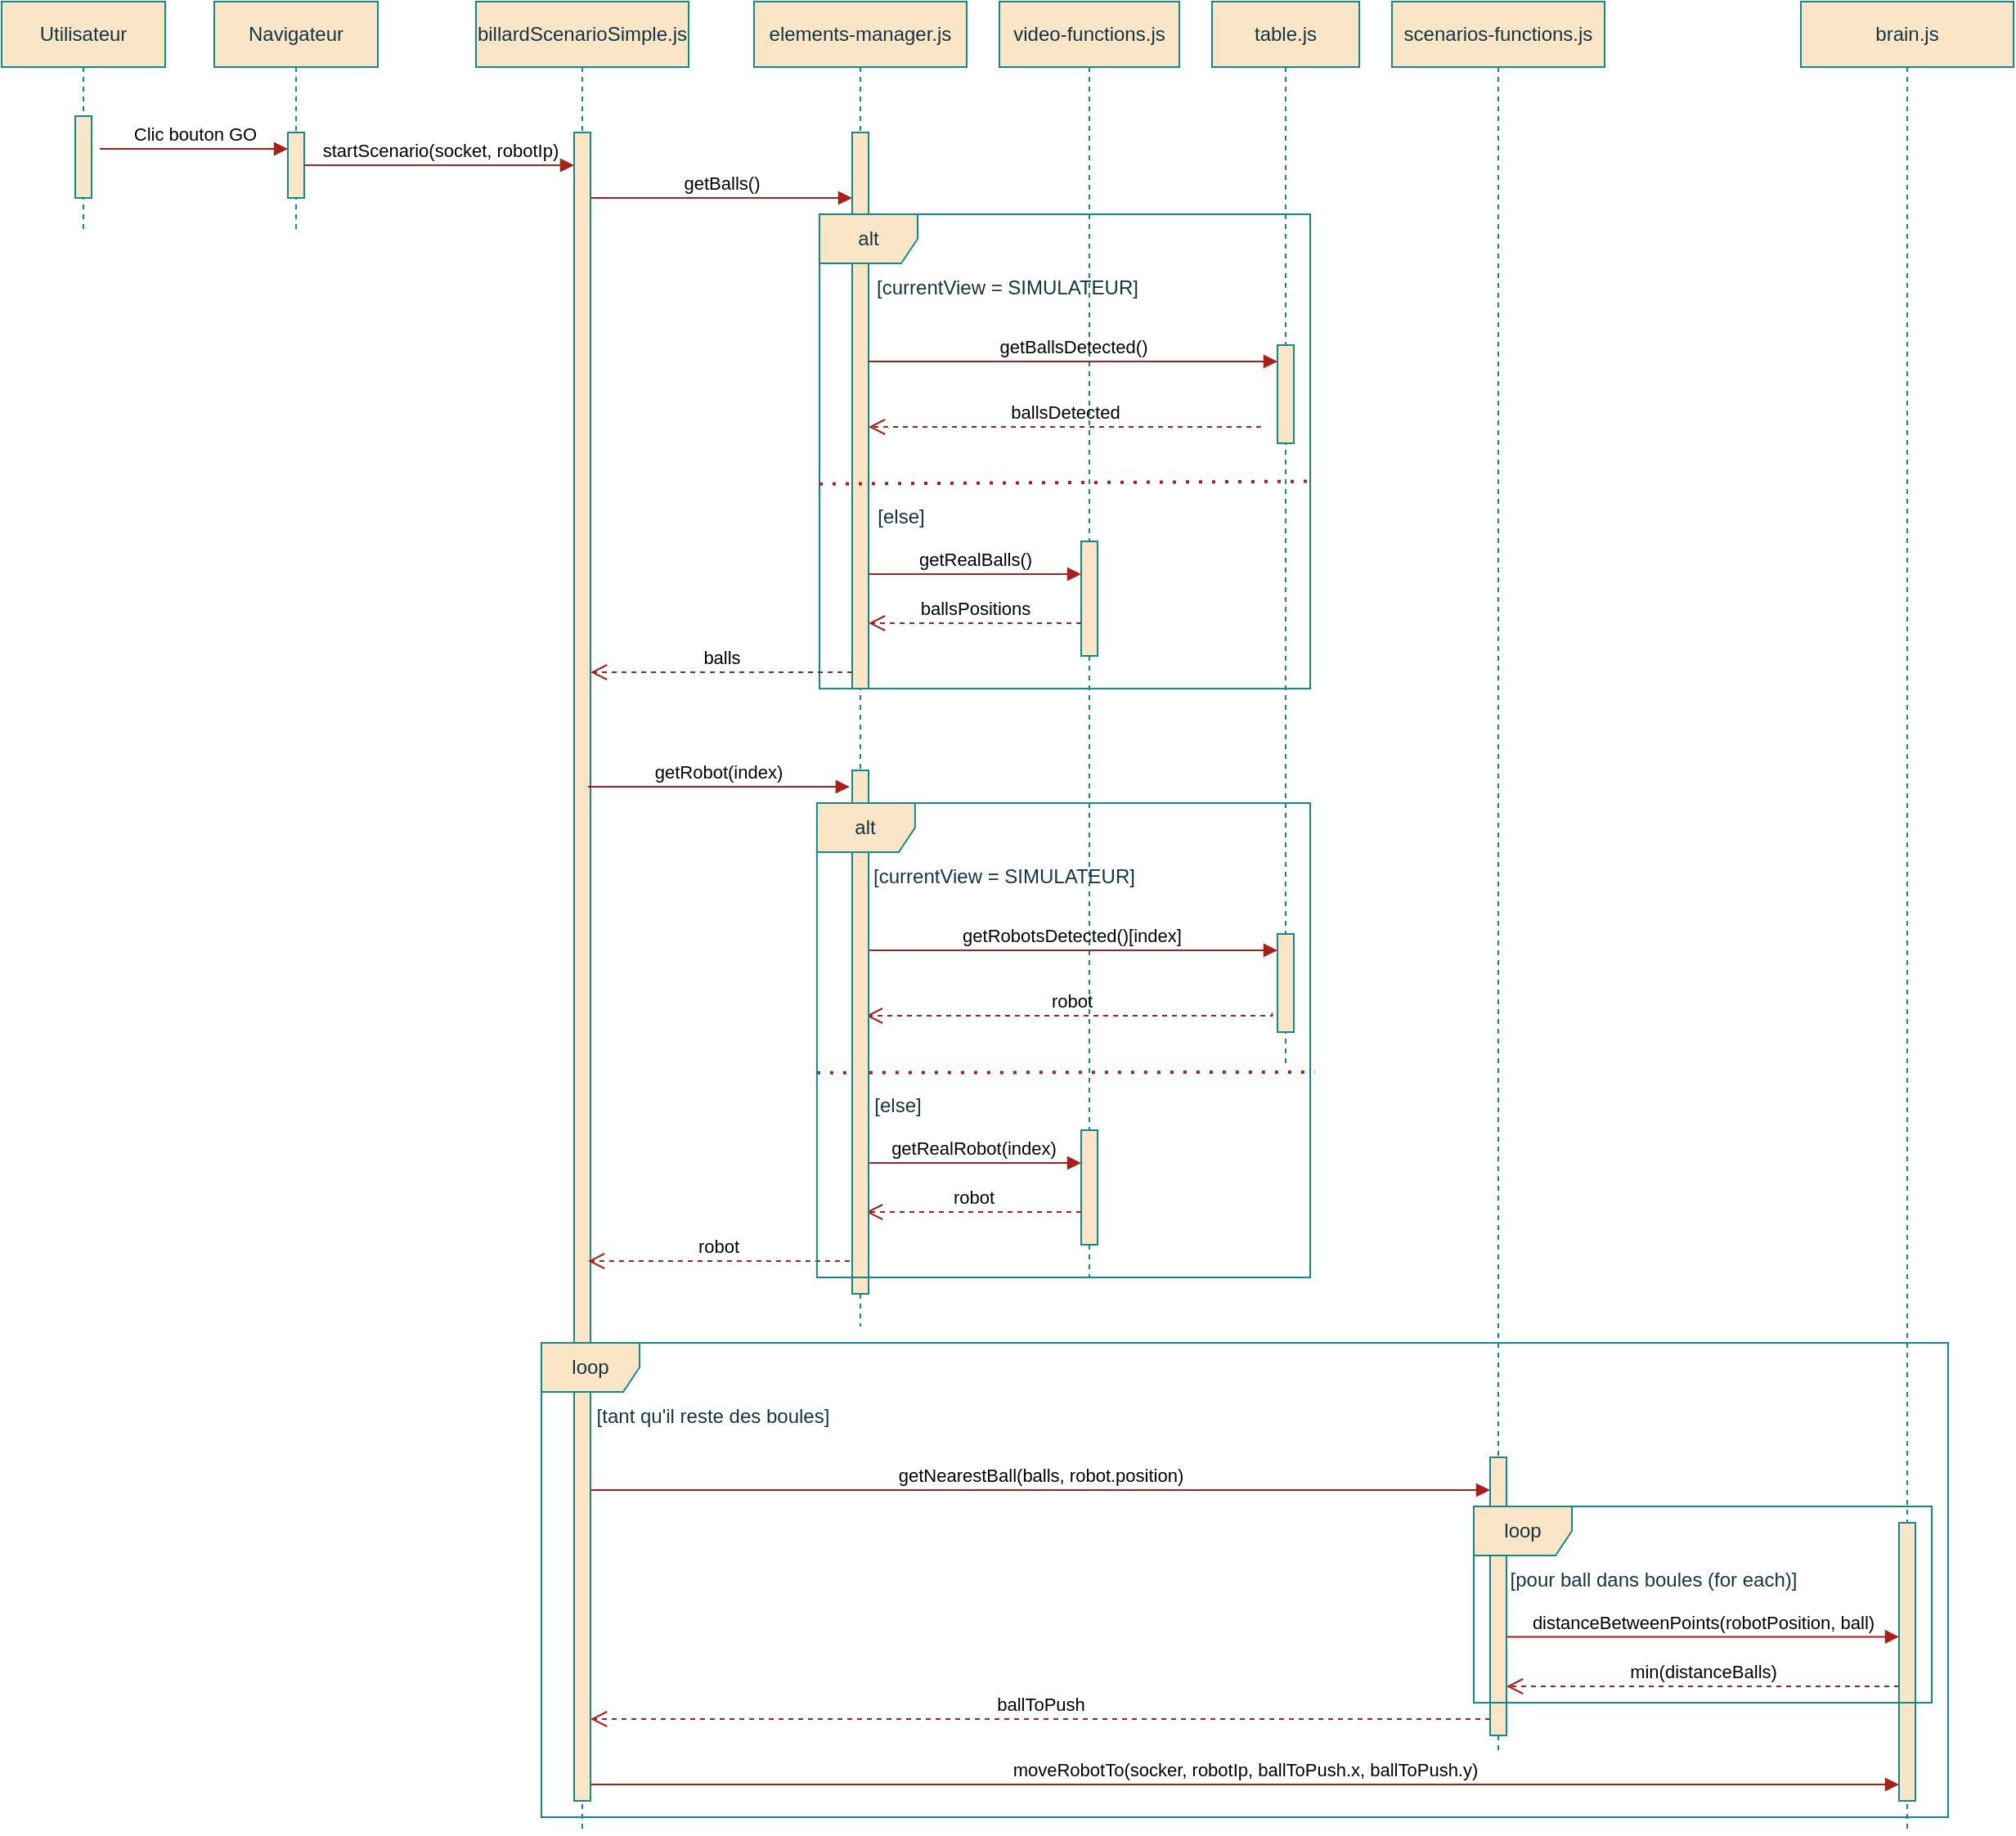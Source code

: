 <mxfile version="26.0.9">
  <diagram name="Page-1" id="2YBvvXClWsGukQMizWep">
    <mxGraphModel dx="2580" dy="1242" grid="1" gridSize="10" guides="1" tooltips="1" connect="1" arrows="1" fold="1" page="1" pageScale="1" pageWidth="850" pageHeight="1100" math="0" shadow="0">
      <root>
        <mxCell id="0" />
        <mxCell id="1" parent="0" />
        <mxCell id="-OGlP8KNZQWg6UsRNXII-14" value="video-functions.js" style="shape=umlLifeline;perimeter=lifelinePerimeter;whiteSpace=wrap;html=1;container=0;dropTarget=0;collapsible=0;recursiveResize=0;outlineConnect=0;portConstraint=eastwest;newEdgeStyle={&quot;edgeStyle&quot;:&quot;elbowEdgeStyle&quot;,&quot;elbow&quot;:&quot;vertical&quot;,&quot;curved&quot;:0,&quot;rounded&quot;:0};labelBackgroundColor=none;fillColor=#FAE5C7;strokeColor=#0F8B8D;fontColor=#143642;" vertex="1" parent="1">
          <mxGeometry x="650" y="40" width="110" height="780" as="geometry" />
        </mxCell>
        <mxCell id="-OGlP8KNZQWg6UsRNXII-15" value="" style="html=1;points=[];perimeter=orthogonalPerimeter;outlineConnect=0;targetShapes=umlLifeline;portConstraint=eastwest;newEdgeStyle={&quot;edgeStyle&quot;:&quot;elbowEdgeStyle&quot;,&quot;elbow&quot;:&quot;vertical&quot;,&quot;curved&quot;:0,&quot;rounded&quot;:0};labelBackgroundColor=none;fillColor=#FAE5C7;strokeColor=#0F8B8D;fontColor=#143642;" vertex="1" parent="-OGlP8KNZQWg6UsRNXII-14">
          <mxGeometry x="50" y="330" width="10" height="70" as="geometry" />
        </mxCell>
        <mxCell id="-OGlP8KNZQWg6UsRNXII-33" value="" style="html=1;points=[];perimeter=orthogonalPerimeter;outlineConnect=0;targetShapes=umlLifeline;portConstraint=eastwest;newEdgeStyle={&quot;edgeStyle&quot;:&quot;elbowEdgeStyle&quot;,&quot;elbow&quot;:&quot;vertical&quot;,&quot;curved&quot;:0,&quot;rounded&quot;:0};labelBackgroundColor=none;fillColor=#FAE5C7;strokeColor=#0F8B8D;fontColor=#143642;" vertex="1" parent="-OGlP8KNZQWg6UsRNXII-14">
          <mxGeometry x="50" y="690" width="10" height="70" as="geometry" />
        </mxCell>
        <mxCell id="-OGlP8KNZQWg6UsRNXII-24" value="table.js" style="shape=umlLifeline;perimeter=lifelinePerimeter;whiteSpace=wrap;html=1;container=0;dropTarget=0;collapsible=0;recursiveResize=0;outlineConnect=0;portConstraint=eastwest;newEdgeStyle={&quot;edgeStyle&quot;:&quot;elbowEdgeStyle&quot;,&quot;elbow&quot;:&quot;vertical&quot;,&quot;curved&quot;:0,&quot;rounded&quot;:0};labelBackgroundColor=none;fillColor=#FAE5C7;strokeColor=#0F8B8D;fontColor=#143642;" vertex="1" parent="1">
          <mxGeometry x="780" y="40" width="90" height="650" as="geometry" />
        </mxCell>
        <mxCell id="-OGlP8KNZQWg6UsRNXII-25" value="" style="html=1;points=[];perimeter=orthogonalPerimeter;outlineConnect=0;targetShapes=umlLifeline;portConstraint=eastwest;newEdgeStyle={&quot;edgeStyle&quot;:&quot;elbowEdgeStyle&quot;,&quot;elbow&quot;:&quot;vertical&quot;,&quot;curved&quot;:0,&quot;rounded&quot;:0};labelBackgroundColor=none;fillColor=#FAE5C7;strokeColor=#0F8B8D;fontColor=#143642;" vertex="1" parent="-OGlP8KNZQWg6UsRNXII-24">
          <mxGeometry x="40" y="210" width="10" height="60" as="geometry" />
        </mxCell>
        <mxCell id="aM9ryv3xv72pqoxQDRHE-1" value="Utilisateur" style="shape=umlLifeline;perimeter=lifelinePerimeter;whiteSpace=wrap;html=1;container=0;dropTarget=0;collapsible=0;recursiveResize=0;outlineConnect=0;portConstraint=eastwest;newEdgeStyle={&quot;edgeStyle&quot;:&quot;elbowEdgeStyle&quot;,&quot;elbow&quot;:&quot;vertical&quot;,&quot;curved&quot;:0,&quot;rounded&quot;:0};labelBackgroundColor=none;fillColor=#FAE5C7;strokeColor=#0F8B8D;fontColor=#143642;" parent="1" vertex="1">
          <mxGeometry x="40" y="40" width="100" height="140" as="geometry" />
        </mxCell>
        <mxCell id="aM9ryv3xv72pqoxQDRHE-2" value="" style="html=1;points=[];perimeter=orthogonalPerimeter;outlineConnect=0;targetShapes=umlLifeline;portConstraint=eastwest;newEdgeStyle={&quot;edgeStyle&quot;:&quot;elbowEdgeStyle&quot;,&quot;elbow&quot;:&quot;vertical&quot;,&quot;curved&quot;:0,&quot;rounded&quot;:0};labelBackgroundColor=none;fillColor=#FAE5C7;strokeColor=#0F8B8D;fontColor=#143642;" parent="aM9ryv3xv72pqoxQDRHE-1" vertex="1">
          <mxGeometry x="45" y="70" width="10" height="50" as="geometry" />
        </mxCell>
        <mxCell id="aM9ryv3xv72pqoxQDRHE-5" value="Navigateur" style="shape=umlLifeline;perimeter=lifelinePerimeter;whiteSpace=wrap;html=1;container=0;dropTarget=0;collapsible=0;recursiveResize=0;outlineConnect=0;portConstraint=eastwest;newEdgeStyle={&quot;edgeStyle&quot;:&quot;elbowEdgeStyle&quot;,&quot;elbow&quot;:&quot;vertical&quot;,&quot;curved&quot;:0,&quot;rounded&quot;:0};labelBackgroundColor=none;fillColor=#FAE5C7;strokeColor=#0F8B8D;fontColor=#143642;" parent="1" vertex="1">
          <mxGeometry x="170" y="40" width="100" height="140" as="geometry" />
        </mxCell>
        <mxCell id="aM9ryv3xv72pqoxQDRHE-6" value="" style="html=1;points=[];perimeter=orthogonalPerimeter;outlineConnect=0;targetShapes=umlLifeline;portConstraint=eastwest;newEdgeStyle={&quot;edgeStyle&quot;:&quot;elbowEdgeStyle&quot;,&quot;elbow&quot;:&quot;vertical&quot;,&quot;curved&quot;:0,&quot;rounded&quot;:0};labelBackgroundColor=none;fillColor=#FAE5C7;strokeColor=#0F8B8D;fontColor=#143642;" parent="aM9ryv3xv72pqoxQDRHE-5" vertex="1">
          <mxGeometry x="45" y="80" width="10" height="40" as="geometry" />
        </mxCell>
        <mxCell id="aM9ryv3xv72pqoxQDRHE-7" value="Clic bouton GO" style="html=1;verticalAlign=bottom;endArrow=block;edgeStyle=elbowEdgeStyle;elbow=horizontal;curved=0;rounded=0;labelBackgroundColor=none;strokeColor=#A8201A;fontColor=default;" parent="1" edge="1">
          <mxGeometry relative="1" as="geometry">
            <mxPoint x="100" y="130" as="sourcePoint" />
            <Array as="points" />
            <mxPoint x="215" y="130" as="targetPoint" />
          </mxGeometry>
        </mxCell>
        <mxCell id="-OGlP8KNZQWg6UsRNXII-3" value="billardScenarioSimple.js" style="shape=umlLifeline;perimeter=lifelinePerimeter;whiteSpace=wrap;html=1;container=0;dropTarget=0;collapsible=0;recursiveResize=0;outlineConnect=0;portConstraint=eastwest;newEdgeStyle={&quot;edgeStyle&quot;:&quot;elbowEdgeStyle&quot;,&quot;elbow&quot;:&quot;vertical&quot;,&quot;curved&quot;:0,&quot;rounded&quot;:0};labelBackgroundColor=none;fillColor=#FAE5C7;strokeColor=#0F8B8D;fontColor=#143642;" vertex="1" parent="1">
          <mxGeometry x="330" y="40" width="130" height="1120" as="geometry" />
        </mxCell>
        <mxCell id="-OGlP8KNZQWg6UsRNXII-4" value="" style="html=1;points=[];perimeter=orthogonalPerimeter;outlineConnect=0;targetShapes=umlLifeline;portConstraint=eastwest;newEdgeStyle={&quot;edgeStyle&quot;:&quot;elbowEdgeStyle&quot;,&quot;elbow&quot;:&quot;vertical&quot;,&quot;curved&quot;:0,&quot;rounded&quot;:0};labelBackgroundColor=none;fillColor=#FAE5C7;strokeColor=#0F8B8D;fontColor=#143642;" vertex="1" parent="-OGlP8KNZQWg6UsRNXII-3">
          <mxGeometry x="60" y="80" width="10" height="1020" as="geometry" />
        </mxCell>
        <mxCell id="-OGlP8KNZQWg6UsRNXII-7" value="startScenario(socket, robotIp)" style="html=1;verticalAlign=bottom;endArrow=block;edgeStyle=elbowEdgeStyle;elbow=horizontal;curved=0;rounded=0;labelBackgroundColor=none;strokeColor=#A8201A;fontColor=default;" edge="1" parent="1" source="aM9ryv3xv72pqoxQDRHE-6" target="-OGlP8KNZQWg6UsRNXII-4">
          <mxGeometry relative="1" as="geometry">
            <mxPoint x="160" y="140" as="sourcePoint" />
            <Array as="points">
              <mxPoint x="245" y="140" />
            </Array>
            <mxPoint x="330" y="140" as="targetPoint" />
          </mxGeometry>
        </mxCell>
        <mxCell id="-OGlP8KNZQWg6UsRNXII-8" value="getBalls()" style="html=1;verticalAlign=bottom;endArrow=block;edgeStyle=elbowEdgeStyle;elbow=horizontal;curved=0;rounded=0;labelBackgroundColor=none;strokeColor=#A8201A;fontColor=default;" edge="1" parent="1" target="-OGlP8KNZQWg6UsRNXII-10">
          <mxGeometry relative="1" as="geometry">
            <mxPoint x="400" y="160" as="sourcePoint" />
            <Array as="points">
              <mxPoint x="410" y="160" />
            </Array>
            <mxPoint x="555" y="160" as="targetPoint" />
          </mxGeometry>
        </mxCell>
        <mxCell id="-OGlP8KNZQWg6UsRNXII-9" value="elements-manager.js" style="shape=umlLifeline;perimeter=lifelinePerimeter;whiteSpace=wrap;html=1;container=0;dropTarget=0;collapsible=0;recursiveResize=0;outlineConnect=0;portConstraint=eastwest;newEdgeStyle={&quot;edgeStyle&quot;:&quot;elbowEdgeStyle&quot;,&quot;elbow&quot;:&quot;vertical&quot;,&quot;curved&quot;:0,&quot;rounded&quot;:0};labelBackgroundColor=none;fillColor=#FAE5C7;strokeColor=#0F8B8D;fontColor=#143642;" vertex="1" parent="1">
          <mxGeometry x="500" y="40" width="130" height="810" as="geometry" />
        </mxCell>
        <mxCell id="-OGlP8KNZQWg6UsRNXII-10" value="" style="html=1;points=[];perimeter=orthogonalPerimeter;outlineConnect=0;targetShapes=umlLifeline;portConstraint=eastwest;newEdgeStyle={&quot;edgeStyle&quot;:&quot;elbowEdgeStyle&quot;,&quot;elbow&quot;:&quot;vertical&quot;,&quot;curved&quot;:0,&quot;rounded&quot;:0};labelBackgroundColor=none;fillColor=#FAE5C7;strokeColor=#0F8B8D;fontColor=#143642;" vertex="1" parent="-OGlP8KNZQWg6UsRNXII-9">
          <mxGeometry x="60" y="80" width="10" height="340" as="geometry" />
        </mxCell>
        <mxCell id="-OGlP8KNZQWg6UsRNXII-31" value="getRobot(index)" style="html=1;verticalAlign=bottom;endArrow=block;edgeStyle=elbowEdgeStyle;elbow=horizontal;curved=0;rounded=0;labelBackgroundColor=none;strokeColor=#A8201A;fontColor=default;" edge="1" parent="-OGlP8KNZQWg6UsRNXII-9">
          <mxGeometry relative="1" as="geometry">
            <mxPoint x="-101.56" y="480" as="sourcePoint" />
            <Array as="points">
              <mxPoint x="-91.56" y="480" />
            </Array>
            <mxPoint x="58.44" y="480" as="targetPoint" />
          </mxGeometry>
        </mxCell>
        <mxCell id="-OGlP8KNZQWg6UsRNXII-34" value="getRealRobot(index)" style="html=1;verticalAlign=bottom;endArrow=block;edgeStyle=elbowEdgeStyle;elbow=horizontal;curved=0;rounded=0;labelBackgroundColor=none;strokeColor=#A8201A;fontColor=default;" edge="1" parent="-OGlP8KNZQWg6UsRNXII-9">
          <mxGeometry relative="1" as="geometry">
            <mxPoint x="68.44" y="710" as="sourcePoint" />
            <Array as="points">
              <mxPoint x="88.44" y="710" />
            </Array>
            <mxPoint x="200" y="710" as="targetPoint" />
          </mxGeometry>
        </mxCell>
        <mxCell id="-OGlP8KNZQWg6UsRNXII-35" value="[currentView = SIMULATEUR]" style="text;html=1;align=center;verticalAlign=middle;whiteSpace=wrap;rounded=0;labelBackgroundColor=none;fontColor=#143642;" vertex="1" parent="-OGlP8KNZQWg6UsRNXII-9">
          <mxGeometry x="58.44" y="520" width="190" height="30" as="geometry" />
        </mxCell>
        <mxCell id="-OGlP8KNZQWg6UsRNXII-36" value="" style="endArrow=none;dashed=1;html=1;dashPattern=1 3;strokeWidth=2;rounded=0;strokeColor=#A8201A;fontColor=#143642;fillColor=#FAE5C7;entryX=1.009;entryY=0.567;entryDx=0;entryDy=0;entryPerimeter=0;exitX=-0.001;exitY=0.538;exitDx=0;exitDy=0;exitPerimeter=0;" edge="1" parent="-OGlP8KNZQWg6UsRNXII-9" target="-OGlP8KNZQWg6UsRNXII-32">
          <mxGeometry width="50" height="50" relative="1" as="geometry">
            <mxPoint x="38.44" y="654.86" as="sourcePoint" />
            <mxPoint x="430" y="654.55" as="targetPoint" />
          </mxGeometry>
        </mxCell>
        <mxCell id="-OGlP8KNZQWg6UsRNXII-37" value="[else]" style="text;html=1;align=center;verticalAlign=middle;whiteSpace=wrap;rounded=0;labelBackgroundColor=none;fontColor=#143642;" vertex="1" parent="-OGlP8KNZQWg6UsRNXII-9">
          <mxGeometry x="68.44" y="660" width="40" height="30" as="geometry" />
        </mxCell>
        <mxCell id="-OGlP8KNZQWg6UsRNXII-39" value="getRobotsDetected()[index]" style="html=1;verticalAlign=bottom;endArrow=block;edgeStyle=elbowEdgeStyle;elbow=horizontal;curved=0;rounded=0;labelBackgroundColor=none;strokeColor=#A8201A;fontColor=default;" edge="1" parent="-OGlP8KNZQWg6UsRNXII-9" target="-OGlP8KNZQWg6UsRNXII-38">
          <mxGeometry relative="1" as="geometry">
            <mxPoint x="68.44" y="580" as="sourcePoint" />
            <Array as="points">
              <mxPoint x="268.44" y="580" />
            </Array>
            <mxPoint x="398.44" y="580" as="targetPoint" />
          </mxGeometry>
        </mxCell>
        <mxCell id="-OGlP8KNZQWg6UsRNXII-40" value="robot" style="html=1;verticalAlign=bottom;endArrow=open;dashed=1;endSize=8;edgeStyle=elbowEdgeStyle;elbow=vertical;curved=0;rounded=0;labelBackgroundColor=none;strokeColor=#A8201A;fontColor=default;exitX=-0.326;exitY=0.804;exitDx=0;exitDy=0;exitPerimeter=0;" edge="1" parent="-OGlP8KNZQWg6UsRNXII-9" source="-OGlP8KNZQWg6UsRNXII-38">
          <mxGeometry relative="1" as="geometry">
            <mxPoint x="68.44" y="620" as="targetPoint" />
            <Array as="points">
              <mxPoint x="343.44" y="620" />
            </Array>
            <mxPoint x="398.44" y="620" as="sourcePoint" />
          </mxGeometry>
        </mxCell>
        <mxCell id="-OGlP8KNZQWg6UsRNXII-41" value="robot" style="html=1;verticalAlign=bottom;endArrow=open;dashed=1;endSize=8;edgeStyle=elbowEdgeStyle;elbow=vertical;curved=0;rounded=0;labelBackgroundColor=none;strokeColor=#A8201A;fontColor=default;" edge="1" parent="-OGlP8KNZQWg6UsRNXII-9" source="-OGlP8KNZQWg6UsRNXII-33">
          <mxGeometry relative="1" as="geometry">
            <mxPoint x="68.44" y="740" as="targetPoint" />
            <Array as="points">
              <mxPoint x="143.44" y="740" />
            </Array>
            <mxPoint x="238.44" y="740" as="sourcePoint" />
          </mxGeometry>
        </mxCell>
        <mxCell id="-OGlP8KNZQWg6UsRNXII-42" value="robot" style="html=1;verticalAlign=bottom;endArrow=open;dashed=1;endSize=8;edgeStyle=elbowEdgeStyle;elbow=vertical;curved=0;rounded=0;labelBackgroundColor=none;strokeColor=#A8201A;fontColor=default;" edge="1" parent="-OGlP8KNZQWg6UsRNXII-9">
          <mxGeometry relative="1" as="geometry">
            <mxPoint x="-101.56" y="770" as="targetPoint" />
            <Array as="points">
              <mxPoint x="-26.56" y="770" />
            </Array>
            <mxPoint x="58.44" y="770" as="sourcePoint" />
          </mxGeometry>
        </mxCell>
        <mxCell id="-OGlP8KNZQWg6UsRNXII-43" value="" style="html=1;points=[];perimeter=orthogonalPerimeter;outlineConnect=0;targetShapes=umlLifeline;portConstraint=eastwest;newEdgeStyle={&quot;edgeStyle&quot;:&quot;elbowEdgeStyle&quot;,&quot;elbow&quot;:&quot;vertical&quot;,&quot;curved&quot;:0,&quot;rounded&quot;:0};labelBackgroundColor=none;fillColor=#FAE5C7;strokeColor=#0F8B8D;fontColor=#143642;" vertex="1" parent="-OGlP8KNZQWg6UsRNXII-9">
          <mxGeometry x="60" y="470" width="10" height="320" as="geometry" />
        </mxCell>
        <mxCell id="-OGlP8KNZQWg6UsRNXII-32" value="alt" style="shape=umlFrame;whiteSpace=wrap;html=1;pointerEvents=0;labelBackgroundColor=none;fillColor=#FAE5C7;strokeColor=#0F8B8D;fontColor=#143642;" vertex="1" parent="-OGlP8KNZQWg6UsRNXII-9">
          <mxGeometry x="38.44" y="490" width="301.56" height="290" as="geometry" />
        </mxCell>
        <mxCell id="-OGlP8KNZQWg6UsRNXII-13" value="alt" style="shape=umlFrame;whiteSpace=wrap;html=1;pointerEvents=0;labelBackgroundColor=none;fillColor=#FAE5C7;strokeColor=#0F8B8D;fontColor=#143642;" vertex="1" parent="1">
          <mxGeometry x="540" y="170" width="300" height="290" as="geometry" />
        </mxCell>
        <mxCell id="-OGlP8KNZQWg6UsRNXII-18" value="getRealBalls()" style="html=1;verticalAlign=bottom;endArrow=block;edgeStyle=elbowEdgeStyle;elbow=horizontal;curved=0;rounded=0;labelBackgroundColor=none;strokeColor=#A8201A;fontColor=default;" edge="1" parent="1">
          <mxGeometry relative="1" as="geometry">
            <mxPoint x="570" y="390" as="sourcePoint" />
            <Array as="points">
              <mxPoint x="590" y="390" />
            </Array>
            <mxPoint x="700" y="390" as="targetPoint" />
          </mxGeometry>
        </mxCell>
        <mxCell id="-OGlP8KNZQWg6UsRNXII-21" value="[currentView = SIMULATEUR]" style="text;html=1;align=center;verticalAlign=middle;whiteSpace=wrap;rounded=0;labelBackgroundColor=none;fontColor=#143642;" vertex="1" parent="1">
          <mxGeometry x="560" y="200" width="190" height="30" as="geometry" />
        </mxCell>
        <mxCell id="-OGlP8KNZQWg6UsRNXII-22" value="" style="endArrow=none;dashed=1;html=1;dashPattern=1 3;strokeWidth=2;rounded=0;strokeColor=#A8201A;fontColor=#143642;fillColor=#FAE5C7;entryX=1.004;entryY=0.563;entryDx=0;entryDy=0;entryPerimeter=0;exitX=-0.001;exitY=0.538;exitDx=0;exitDy=0;exitPerimeter=0;" edge="1" parent="1" target="-OGlP8KNZQWg6UsRNXII-13">
          <mxGeometry width="50" height="50" relative="1" as="geometry">
            <mxPoint x="540.0" y="334.86" as="sourcePoint" />
            <mxPoint x="931.56" y="334.55" as="targetPoint" />
          </mxGeometry>
        </mxCell>
        <mxCell id="-OGlP8KNZQWg6UsRNXII-23" value="[else]" style="text;html=1;align=center;verticalAlign=middle;whiteSpace=wrap;rounded=0;labelBackgroundColor=none;fontColor=#143642;" vertex="1" parent="1">
          <mxGeometry x="570" y="340" width="40" height="30" as="geometry" />
        </mxCell>
        <mxCell id="-OGlP8KNZQWg6UsRNXII-26" value="getBallsDetected()" style="html=1;verticalAlign=bottom;endArrow=block;edgeStyle=elbowEdgeStyle;elbow=horizontal;curved=0;rounded=0;labelBackgroundColor=none;strokeColor=#A8201A;fontColor=default;" edge="1" parent="1">
          <mxGeometry relative="1" as="geometry">
            <mxPoint x="570" y="260" as="sourcePoint" />
            <Array as="points">
              <mxPoint x="770" y="260" />
            </Array>
            <mxPoint x="820" y="260" as="targetPoint" />
          </mxGeometry>
        </mxCell>
        <mxCell id="-OGlP8KNZQWg6UsRNXII-28" value="ballsDetected" style="html=1;verticalAlign=bottom;endArrow=open;dashed=1;endSize=8;edgeStyle=elbowEdgeStyle;elbow=horizontal;curved=0;rounded=0;labelBackgroundColor=none;strokeColor=#A8201A;fontColor=default;" edge="1" parent="1">
          <mxGeometry relative="1" as="geometry">
            <mxPoint x="570" y="300" as="targetPoint" />
            <Array as="points" />
            <mxPoint x="810" y="300" as="sourcePoint" />
          </mxGeometry>
        </mxCell>
        <mxCell id="-OGlP8KNZQWg6UsRNXII-29" value="ballsPositions" style="html=1;verticalAlign=bottom;endArrow=open;dashed=1;endSize=8;edgeStyle=elbowEdgeStyle;elbow=vertical;curved=0;rounded=0;labelBackgroundColor=none;strokeColor=#A8201A;fontColor=default;" edge="1" parent="1" source="-OGlP8KNZQWg6UsRNXII-15">
          <mxGeometry relative="1" as="geometry">
            <mxPoint x="570" y="420" as="targetPoint" />
            <Array as="points">
              <mxPoint x="645" y="420" />
            </Array>
            <mxPoint x="740" y="420" as="sourcePoint" />
          </mxGeometry>
        </mxCell>
        <mxCell id="-OGlP8KNZQWg6UsRNXII-30" value="balls" style="html=1;verticalAlign=bottom;endArrow=open;dashed=1;endSize=8;edgeStyle=elbowEdgeStyle;elbow=vertical;curved=0;rounded=0;labelBackgroundColor=none;strokeColor=#A8201A;fontColor=default;" edge="1" parent="1">
          <mxGeometry relative="1" as="geometry">
            <mxPoint x="400" y="450" as="targetPoint" />
            <Array as="points">
              <mxPoint x="475" y="450" />
            </Array>
            <mxPoint x="560" y="450" as="sourcePoint" />
          </mxGeometry>
        </mxCell>
        <mxCell id="-OGlP8KNZQWg6UsRNXII-44" value="loop" style="shape=umlFrame;whiteSpace=wrap;html=1;pointerEvents=0;labelBackgroundColor=none;fillColor=#FAE5C7;strokeColor=#0F8B8D;fontColor=#143642;" vertex="1" parent="1">
          <mxGeometry x="370" y="860" width="860" height="290" as="geometry" />
        </mxCell>
        <mxCell id="-OGlP8KNZQWg6UsRNXII-60" value="[tant qu&#39;il reste des boules]" style="text;html=1;align=center;verticalAlign=middle;whiteSpace=wrap;rounded=0;labelBackgroundColor=none;fontColor=#143642;" vertex="1" parent="1">
          <mxGeometry x="380" y="890" width="190" height="30" as="geometry" />
        </mxCell>
        <mxCell id="-OGlP8KNZQWg6UsRNXII-61" value="scenarios-functions.js" style="shape=umlLifeline;perimeter=lifelinePerimeter;whiteSpace=wrap;html=1;container=0;dropTarget=0;collapsible=0;recursiveResize=0;outlineConnect=0;portConstraint=eastwest;newEdgeStyle={&quot;edgeStyle&quot;:&quot;elbowEdgeStyle&quot;,&quot;elbow&quot;:&quot;vertical&quot;,&quot;curved&quot;:0,&quot;rounded&quot;:0};labelBackgroundColor=none;fillColor=#FAE5C7;strokeColor=#0F8B8D;fontColor=#143642;" vertex="1" parent="1">
          <mxGeometry x="890" y="40" width="130" height="1070" as="geometry" />
        </mxCell>
        <mxCell id="-OGlP8KNZQWg6UsRNXII-62" value="" style="html=1;points=[];perimeter=orthogonalPerimeter;outlineConnect=0;targetShapes=umlLifeline;portConstraint=eastwest;newEdgeStyle={&quot;edgeStyle&quot;:&quot;elbowEdgeStyle&quot;,&quot;elbow&quot;:&quot;vertical&quot;,&quot;curved&quot;:0,&quot;rounded&quot;:0};labelBackgroundColor=none;fillColor=#FAE5C7;strokeColor=#0F8B8D;fontColor=#143642;" vertex="1" parent="-OGlP8KNZQWg6UsRNXII-61">
          <mxGeometry x="60" y="890" width="10" height="170" as="geometry" />
        </mxCell>
        <mxCell id="-OGlP8KNZQWg6UsRNXII-63" value="getNearestBall(balls, robot.position)" style="html=1;verticalAlign=bottom;endArrow=block;edgeStyle=elbowEdgeStyle;elbow=horizontal;curved=0;rounded=0;labelBackgroundColor=none;strokeColor=#A8201A;fontColor=default;" edge="1" parent="1" target="-OGlP8KNZQWg6UsRNXII-62">
          <mxGeometry relative="1" as="geometry">
            <mxPoint x="400" y="950" as="sourcePoint" />
            <Array as="points">
              <mxPoint x="430" y="950" />
            </Array>
            <mxPoint x="1070" y="950" as="targetPoint" />
          </mxGeometry>
        </mxCell>
        <mxCell id="-OGlP8KNZQWg6UsRNXII-64" value="brain.js" style="shape=umlLifeline;perimeter=lifelinePerimeter;whiteSpace=wrap;html=1;container=0;dropTarget=0;collapsible=0;recursiveResize=0;outlineConnect=0;portConstraint=eastwest;newEdgeStyle={&quot;edgeStyle&quot;:&quot;elbowEdgeStyle&quot;,&quot;elbow&quot;:&quot;vertical&quot;,&quot;curved&quot;:0,&quot;rounded&quot;:0};labelBackgroundColor=none;fillColor=#FAE5C7;strokeColor=#0F8B8D;fontColor=#143642;" vertex="1" parent="1">
          <mxGeometry x="1140" y="40" width="130" height="1120" as="geometry" />
        </mxCell>
        <mxCell id="-OGlP8KNZQWg6UsRNXII-65" value="" style="html=1;points=[];perimeter=orthogonalPerimeter;outlineConnect=0;targetShapes=umlLifeline;portConstraint=eastwest;newEdgeStyle={&quot;edgeStyle&quot;:&quot;elbowEdgeStyle&quot;,&quot;elbow&quot;:&quot;vertical&quot;,&quot;curved&quot;:0,&quot;rounded&quot;:0};labelBackgroundColor=none;fillColor=#FAE5C7;strokeColor=#0F8B8D;fontColor=#143642;" vertex="1" parent="-OGlP8KNZQWg6UsRNXII-64">
          <mxGeometry x="60" y="930" width="10" height="170" as="geometry" />
        </mxCell>
        <mxCell id="-OGlP8KNZQWg6UsRNXII-67" value="distanceBetweenPoints(robotPosition, ball)" style="html=1;verticalAlign=bottom;endArrow=block;edgeStyle=elbowEdgeStyle;elbow=horizontal;curved=0;rounded=0;labelBackgroundColor=none;strokeColor=#A8201A;fontColor=default;" edge="1" parent="1">
          <mxGeometry relative="1" as="geometry">
            <mxPoint x="960" y="1039.69" as="sourcePoint" />
            <Array as="points">
              <mxPoint x="1090" y="1059.69" />
            </Array>
            <mxPoint x="1200" y="1039.69" as="targetPoint" />
          </mxGeometry>
        </mxCell>
        <mxCell id="-OGlP8KNZQWg6UsRNXII-69" value="ballToPush" style="html=1;verticalAlign=bottom;endArrow=open;dashed=1;endSize=8;edgeStyle=elbowEdgeStyle;elbow=vertical;curved=0;rounded=0;labelBackgroundColor=none;strokeColor=#A8201A;fontColor=default;" edge="1" parent="1">
          <mxGeometry relative="1" as="geometry">
            <mxPoint x="400.0" y="1090.125" as="targetPoint" />
            <Array as="points" />
            <mxPoint x="950" y="1090" as="sourcePoint" />
          </mxGeometry>
        </mxCell>
        <mxCell id="-OGlP8KNZQWg6UsRNXII-38" value="" style="html=1;points=[];perimeter=orthogonalPerimeter;outlineConnect=0;targetShapes=umlLifeline;portConstraint=eastwest;newEdgeStyle={&quot;edgeStyle&quot;:&quot;elbowEdgeStyle&quot;,&quot;elbow&quot;:&quot;vertical&quot;,&quot;curved&quot;:0,&quot;rounded&quot;:0};labelBackgroundColor=none;fillColor=#FAE5C7;strokeColor=#0F8B8D;fontColor=#143642;" vertex="1" parent="1">
          <mxGeometry x="820" y="610" width="10" height="60" as="geometry" />
        </mxCell>
        <mxCell id="-OGlP8KNZQWg6UsRNXII-71" value="moveRobotTo(socker, robotIp, ballToPush.x, ballToPush.y)" style="html=1;verticalAlign=bottom;endArrow=block;edgeStyle=elbowEdgeStyle;elbow=horizontal;curved=0;rounded=0;labelBackgroundColor=none;strokeColor=#A8201A;fontColor=default;" edge="1" parent="1">
          <mxGeometry relative="1" as="geometry">
            <mxPoint x="400" y="1130" as="sourcePoint" />
            <Array as="points">
              <mxPoint x="430" y="1130" />
            </Array>
            <mxPoint x="1200" y="1130" as="targetPoint" />
          </mxGeometry>
        </mxCell>
        <mxCell id="-OGlP8KNZQWg6UsRNXII-72" value="min(distanceBalls)" style="html=1;verticalAlign=bottom;endArrow=open;dashed=1;endSize=8;edgeStyle=elbowEdgeStyle;elbow=vertical;curved=0;rounded=0;labelBackgroundColor=none;strokeColor=#A8201A;fontColor=default;" edge="1" parent="1">
          <mxGeometry relative="1" as="geometry">
            <mxPoint x="960" y="1070" as="targetPoint" />
            <Array as="points">
              <mxPoint x="1070" y="1070" />
            </Array>
            <mxPoint x="1200" y="1070" as="sourcePoint" />
          </mxGeometry>
        </mxCell>
        <mxCell id="-OGlP8KNZQWg6UsRNXII-73" value="loop" style="shape=umlFrame;whiteSpace=wrap;html=1;pointerEvents=0;labelBackgroundColor=none;fillColor=#FAE5C7;strokeColor=#0F8B8D;fontColor=#143642;" vertex="1" parent="1">
          <mxGeometry x="940" y="960" width="280" height="120" as="geometry" />
        </mxCell>
        <mxCell id="-OGlP8KNZQWg6UsRNXII-74" value="[pour ball dans boules (for each)]" style="text;html=1;align=center;verticalAlign=middle;whiteSpace=wrap;rounded=0;labelBackgroundColor=none;fontColor=#143642;" vertex="1" parent="1">
          <mxGeometry x="960" y="990" width="180" height="30" as="geometry" />
        </mxCell>
      </root>
    </mxGraphModel>
  </diagram>
</mxfile>
